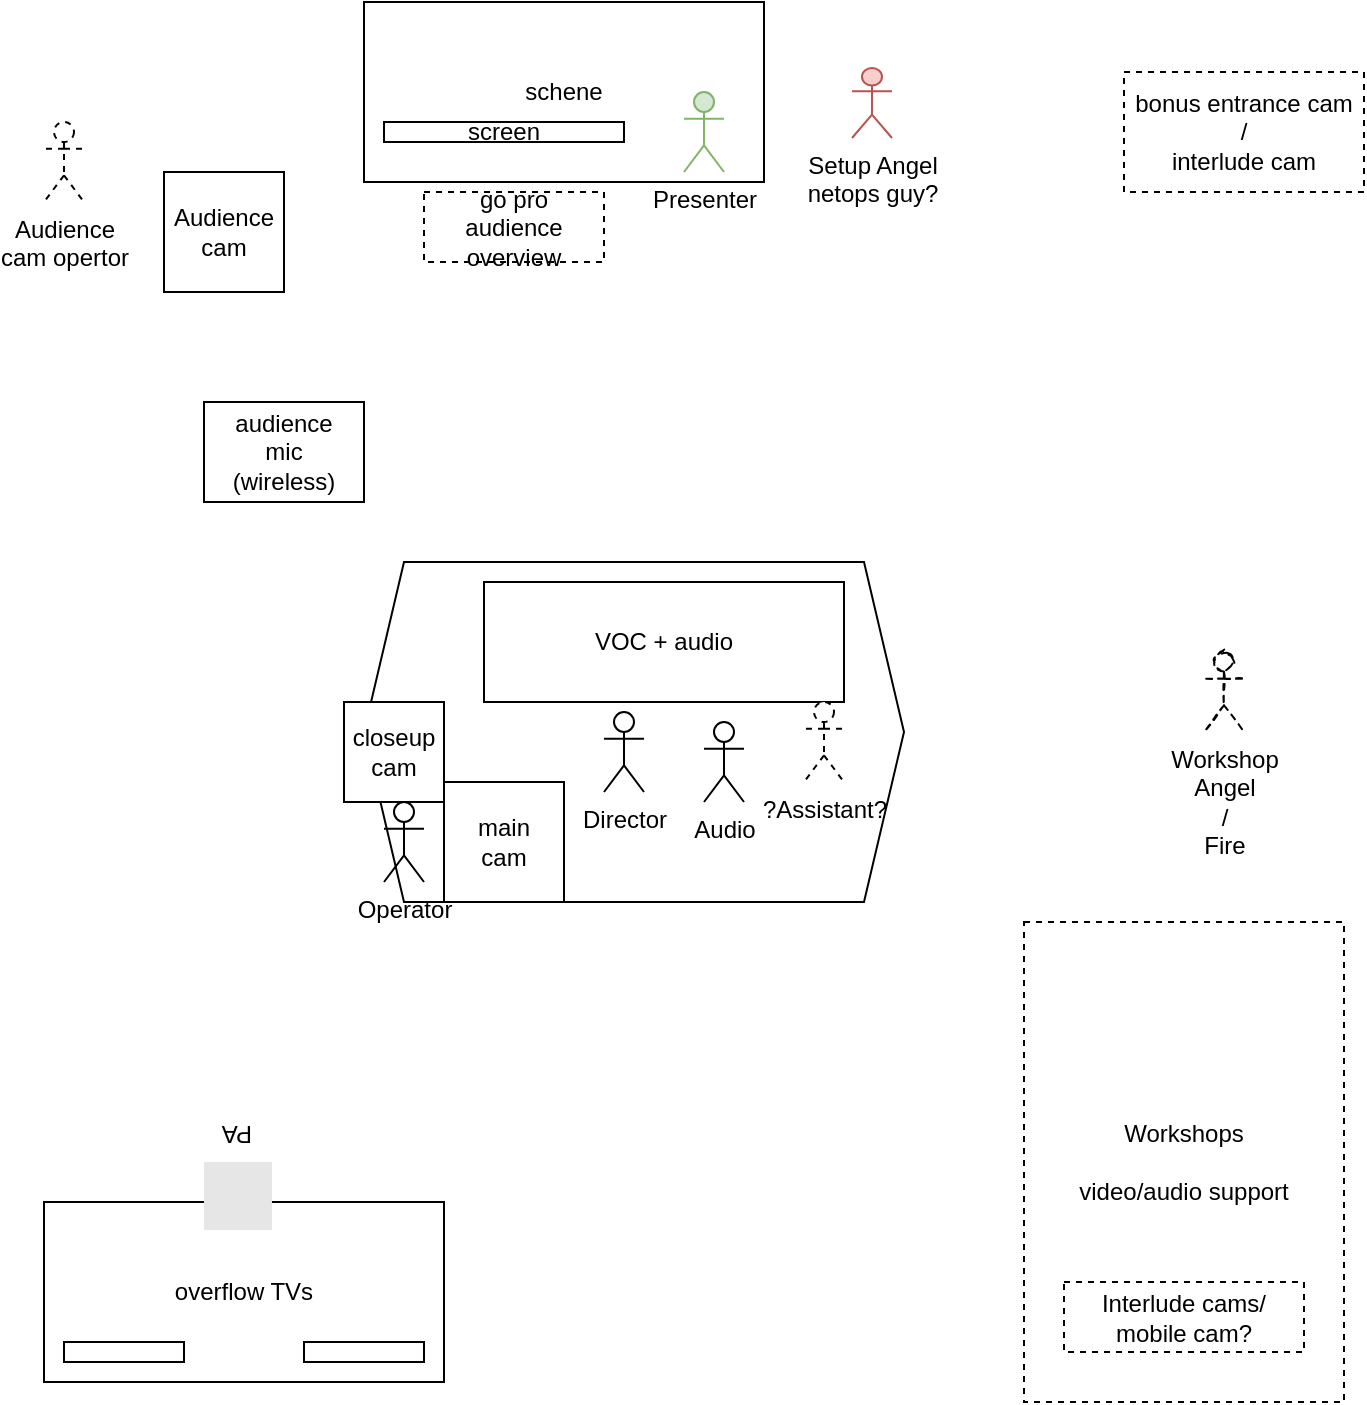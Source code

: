 <mxfile version="14.8.4" type="device"><diagram id="O9eb9JoWMiOcfSLouQ_D" name="Page-1"><mxGraphModel dx="868" dy="462" grid="1" gridSize="10" guides="1" tooltips="1" connect="1" arrows="1" fold="1" page="1" pageScale="1" pageWidth="1169" pageHeight="827" math="0" shadow="0"><root><mxCell id="0"/><mxCell id="1" parent="0"/><mxCell id="0Uoq4PvezC7l97ORIX5m-2" value="schene" style="rounded=0;whiteSpace=wrap;html=1;" parent="1" vertex="1"><mxGeometry x="440" y="40" width="200" height="90" as="geometry"/></mxCell><mxCell id="0Uoq4PvezC7l97ORIX5m-3" value="screen" style="rounded=0;whiteSpace=wrap;html=1;" parent="1" vertex="1"><mxGeometry x="450" y="100" width="120" height="10" as="geometry"/></mxCell><mxCell id="0Uoq4PvezC7l97ORIX5m-4" value="Presenter" style="shape=umlActor;verticalLabelPosition=bottom;verticalAlign=top;html=1;outlineConnect=0;fillColor=#d5e8d4;strokeColor=#82b366;" parent="1" vertex="1"><mxGeometry x="600" y="85" width="20" height="40" as="geometry"/></mxCell><mxCell id="0Uoq4PvezC7l97ORIX5m-5" value="" style="shape=image;html=1;verticalAlign=top;verticalLabelPosition=bottom;labelBackgroundColor=#ffffff;imageAspect=0;aspect=fixed;image=https://cdn4.iconfinder.com/data/icons/essential-app-2/16/volume-sound-speaker-lound-128.png;rotation=90;" parent="1" vertex="1"><mxGeometry x="430" y="130" width="28" height="28" as="geometry"/></mxCell><mxCell id="0Uoq4PvezC7l97ORIX5m-6" value="" style="shape=image;html=1;verticalAlign=top;verticalLabelPosition=bottom;labelBackgroundColor=#ffffff;imageAspect=0;aspect=fixed;image=https://cdn4.iconfinder.com/data/icons/essential-app-2/16/volume-sound-speaker-lound-128.png;rotation=90;" parent="1" vertex="1"><mxGeometry x="630" y="130" width="28" height="28" as="geometry"/></mxCell><mxCell id="0Uoq4PvezC7l97ORIX5m-7" value="&lt;div&gt;Setup Angel&lt;/div&gt;netops guy?" style="shape=umlActor;verticalLabelPosition=bottom;verticalAlign=top;html=1;outlineConnect=0;strokeColor=#b85450;fillColor=#f8cecc;" parent="1" vertex="1"><mxGeometry x="684" y="73" width="20" height="35" as="geometry"/></mxCell><mxCell id="0Uoq4PvezC7l97ORIX5m-9" value="Audience cam" style="rounded=0;whiteSpace=wrap;html=1;" parent="1" vertex="1"><mxGeometry x="340" y="125" width="60" height="60" as="geometry"/></mxCell><mxCell id="0Uoq4PvezC7l97ORIX5m-10" value="&lt;div&gt;Audience &lt;br&gt;&lt;/div&gt;&lt;div&gt;cam opertor&lt;/div&gt;" style="shape=umlActor;verticalLabelPosition=bottom;verticalAlign=top;html=1;outlineConnect=0;dashed=1;" parent="1" vertex="1"><mxGeometry x="280" y="100" width="20" height="40" as="geometry"/></mxCell><mxCell id="0Uoq4PvezC7l97ORIX5m-14" value="audience&lt;br&gt;mic&lt;br&gt;(wireless)" style="rounded=0;whiteSpace=wrap;html=1;" parent="1" vertex="1"><mxGeometry x="360" y="240" width="80" height="50" as="geometry"/></mxCell><mxCell id="0Uoq4PvezC7l97ORIX5m-15" value="" style="shape=hexagon;perimeter=hexagonPerimeter2;whiteSpace=wrap;html=1;fixedSize=1;" parent="1" vertex="1"><mxGeometry x="440" y="320" width="270" height="170" as="geometry"/></mxCell><mxCell id="0Uoq4PvezC7l97ORIX5m-16" value="VOC + audio" style="rounded=0;whiteSpace=wrap;html=1;" parent="1" vertex="1"><mxGeometry x="500" y="330" width="180" height="60" as="geometry"/></mxCell><mxCell id="0Uoq4PvezC7l97ORIX5m-17" value="main &lt;br&gt;cam" style="rounded=0;whiteSpace=wrap;html=1;" parent="1" vertex="1"><mxGeometry x="480" y="430" width="60" height="60" as="geometry"/></mxCell><mxCell id="0Uoq4PvezC7l97ORIX5m-18" value="closeup&lt;br&gt;cam" style="whiteSpace=wrap;html=1;aspect=fixed;" parent="1" vertex="1"><mxGeometry x="430" y="390" width="50" height="50" as="geometry"/></mxCell><mxCell id="0Uoq4PvezC7l97ORIX5m-19" value="Director" style="shape=umlActor;verticalLabelPosition=bottom;verticalAlign=top;html=1;outlineConnect=0;" parent="1" vertex="1"><mxGeometry x="560" y="395" width="20" height="40" as="geometry"/></mxCell><mxCell id="0Uoq4PvezC7l97ORIX5m-20" value="Audio" style="shape=umlActor;verticalLabelPosition=bottom;verticalAlign=top;html=1;outlineConnect=0;" parent="1" vertex="1"><mxGeometry x="610" y="400" width="20" height="40" as="geometry"/></mxCell><mxCell id="0Uoq4PvezC7l97ORIX5m-21" value="Operator" style="shape=umlActor;verticalLabelPosition=bottom;verticalAlign=top;html=1;outlineConnect=0;" parent="1" vertex="1"><mxGeometry x="450" y="440" width="20" height="40" as="geometry"/></mxCell><mxCell id="0Uoq4PvezC7l97ORIX5m-23" value="?Assistant?" style="shape=umlActor;verticalLabelPosition=bottom;verticalAlign=top;html=1;outlineConnect=0;dashed=1;" parent="1" vertex="1"><mxGeometry x="660" y="390" width="20" height="40" as="geometry"/></mxCell><mxCell id="0Uoq4PvezC7l97ORIX5m-24" value="bonus entrance cam&lt;br&gt;/&lt;br&gt;interlude cam" style="rounded=0;whiteSpace=wrap;html=1;dashed=1;" parent="1" vertex="1"><mxGeometry x="820" y="75" width="120" height="60" as="geometry"/></mxCell><mxCell id="0Uoq4PvezC7l97ORIX5m-25" value="go pro&lt;br&gt;audience overview" style="rounded=0;whiteSpace=wrap;html=1;dashed=1;" parent="1" vertex="1"><mxGeometry x="470" y="135" width="90" height="35" as="geometry"/></mxCell><mxCell id="0Uoq4PvezC7l97ORIX5m-26" value="Workshops&lt;br&gt;&lt;br&gt;video/audio support" style="rounded=0;whiteSpace=wrap;html=1;dashed=1;" parent="1" vertex="1"><mxGeometry x="770" y="500" width="160" height="240" as="geometry"/></mxCell><mxCell id="0Uoq4PvezC7l97ORIX5m-27" value="Workshop&lt;br&gt;Angel&lt;br&gt;&lt;div&gt;/ &lt;br&gt;&lt;/div&gt;&lt;div&gt;Fire&lt;/div&gt;" style="shape=umlActor;verticalLabelPosition=bottom;verticalAlign=top;html=1;outlineConnect=0;shadow=0;sketch=1;dashed=1;" parent="1" vertex="1"><mxGeometry x="860" y="365" width="20" height="40" as="geometry"/></mxCell><mxCell id="0Uoq4PvezC7l97ORIX5m-31" value="overflow TVs&lt;br&gt;" style="rounded=0;whiteSpace=wrap;html=1;" parent="1" vertex="1"><mxGeometry x="280" y="640" width="200" height="90" as="geometry"/></mxCell><mxCell id="0Uoq4PvezC7l97ORIX5m-32" value="" style="rounded=0;whiteSpace=wrap;html=1;" parent="1" vertex="1"><mxGeometry x="290" y="710" width="60" height="10" as="geometry"/></mxCell><mxCell id="0Uoq4PvezC7l97ORIX5m-33" value="" style="rounded=0;whiteSpace=wrap;html=1;" parent="1" vertex="1"><mxGeometry x="410" y="710" width="60" height="10" as="geometry"/></mxCell><mxCell id="0Uoq4PvezC7l97ORIX5m-34" value="&lt;div&gt;PA&lt;/div&gt;" style="shape=image;html=1;verticalAlign=top;verticalLabelPosition=bottom;labelBackgroundColor=#ffffff;imageAspect=0;aspect=fixed;image=https://cdn4.iconfinder.com/data/icons/essential-app-2/16/volume-sound-speaker-lound-128.png;rotation=-180;dashed=1;imageBackground=#E6E6E6;direction=south;" parent="1" vertex="1"><mxGeometry x="360" y="620" width="33.98" height="33.98" as="geometry"/></mxCell><mxCell id="0Uoq4PvezC7l97ORIX5m-36" value="Interlude cams/&lt;br&gt;mobile cam?" style="rounded=0;whiteSpace=wrap;html=1;dashed=1;" parent="1" vertex="1"><mxGeometry x="790" y="680" width="120" height="35" as="geometry"/></mxCell></root></mxGraphModel></diagram></mxfile>